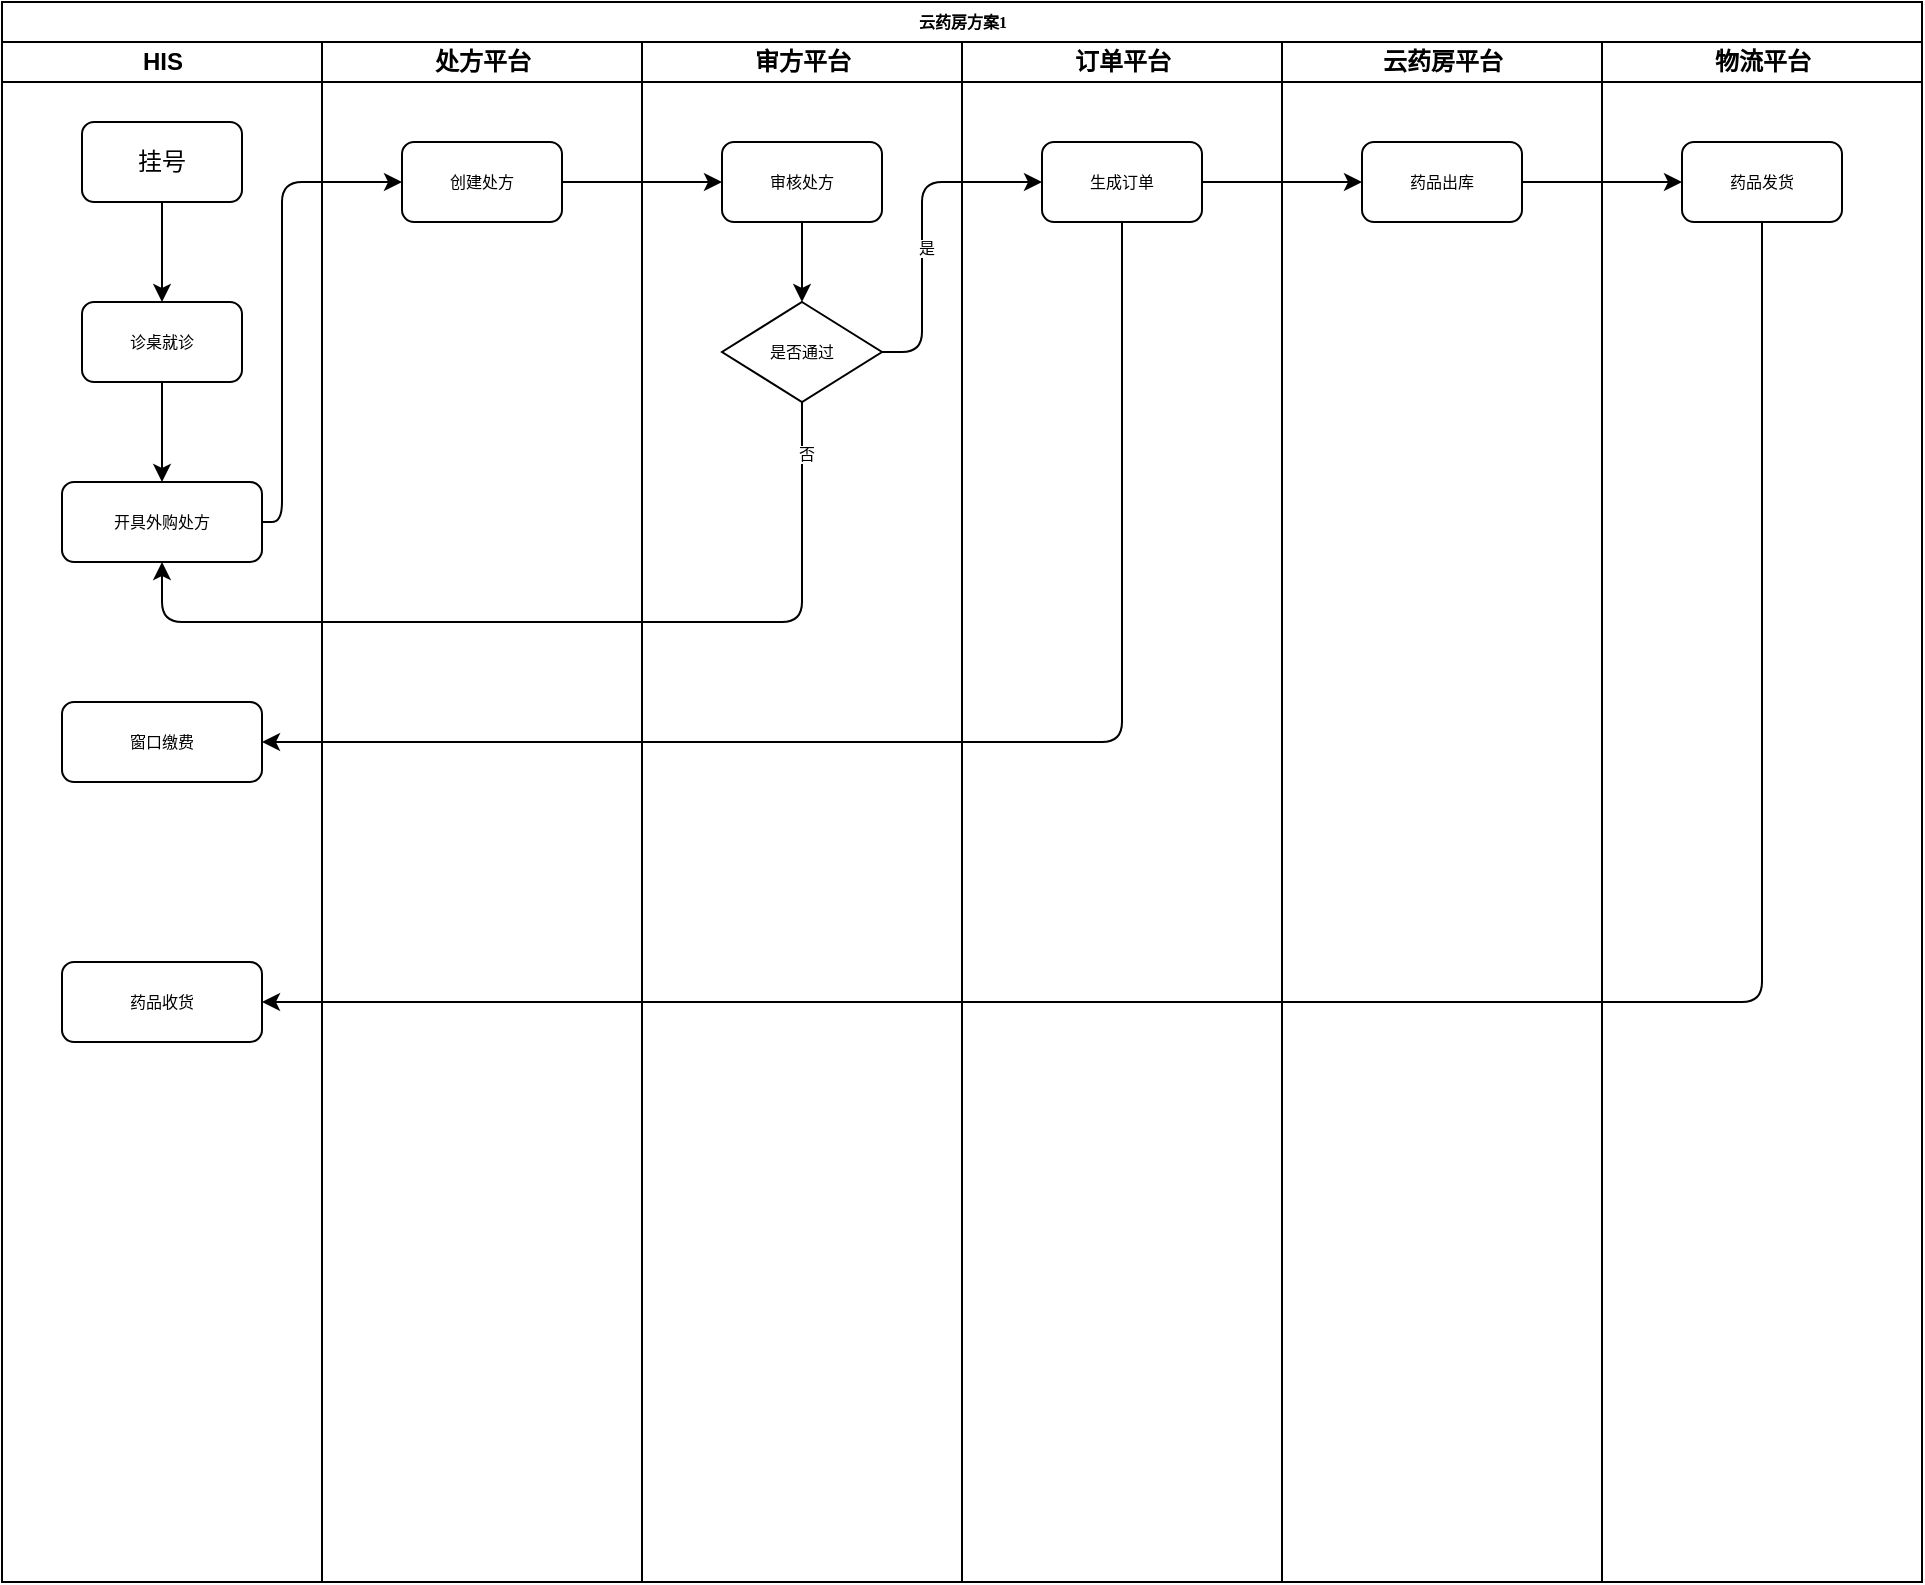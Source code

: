 <mxfile version="13.6.6" type="github" pages="2">
  <diagram name="方案1" id="74e2e168-ea6b-b213-b513-2b3c1d86103e">
    <mxGraphModel dx="1186" dy="718" grid="1" gridSize="10" guides="1" tooltips="1" connect="1" arrows="1" fold="1" page="1" pageScale="1" pageWidth="1100" pageHeight="850" background="#ffffff" math="0" shadow="0">
      <root>
        <mxCell id="0" />
        <mxCell id="1" parent="0" />
        <mxCell id="77e6c97f196da883-1" value="云药房方案1" style="swimlane;html=1;childLayout=stackLayout;startSize=20;rounded=0;shadow=0;labelBackgroundColor=none;strokeWidth=1;fontFamily=Verdana;fontSize=8;align=center;" parent="1" vertex="1">
          <mxGeometry x="70" y="30" width="960" height="790" as="geometry" />
        </mxCell>
        <mxCell id="77e6c97f196da883-2" value="HIS" style="swimlane;html=1;startSize=20;" parent="77e6c97f196da883-1" vertex="1">
          <mxGeometry y="20" width="160" height="770" as="geometry">
            <mxRectangle y="20" width="30" height="730" as="alternateBounds" />
          </mxGeometry>
        </mxCell>
        <mxCell id="u5-p-G08B1uQsJCF8gnc-12" value="开具外购处方" style="rounded=1;whiteSpace=wrap;html=1;shadow=0;labelBackgroundColor=none;strokeWidth=1;fontFamily=Verdana;fontSize=8;align=center;spacing=2;" vertex="1" parent="77e6c97f196da883-2">
          <mxGeometry x="30" y="220" width="100" height="40" as="geometry" />
        </mxCell>
        <mxCell id="u5-p-G08B1uQsJCF8gnc-2" value="&lt;font style=&quot;font-size: 12px&quot;&gt;挂号&lt;/font&gt;" style="rounded=1;whiteSpace=wrap;html=1;shadow=0;labelBackgroundColor=none;strokeWidth=1;fontFamily=Verdana;fontSize=8;align=center;spacing=2;" vertex="1" parent="77e6c97f196da883-2">
          <mxGeometry x="40" y="40" width="80" height="40" as="geometry" />
        </mxCell>
        <mxCell id="u5-p-G08B1uQsJCF8gnc-3" value="诊桌就诊" style="rounded=1;whiteSpace=wrap;html=1;shadow=0;labelBackgroundColor=none;strokeWidth=1;fontFamily=Verdana;fontSize=8;align=center;spacing=2;" vertex="1" parent="77e6c97f196da883-2">
          <mxGeometry x="40" y="130" width="80" height="40" as="geometry" />
        </mxCell>
        <mxCell id="u5-p-G08B1uQsJCF8gnc-13" value="" style="endArrow=classic;html=1;fontSize=8;fontColor=#000000;exitX=0.5;exitY=1;exitDx=0;exitDy=0;" edge="1" parent="77e6c97f196da883-2" source="u5-p-G08B1uQsJCF8gnc-3" target="u5-p-G08B1uQsJCF8gnc-12">
          <mxGeometry width="50" height="50" relative="1" as="geometry">
            <mxPoint x="470" y="250" as="sourcePoint" />
            <mxPoint x="520" y="200" as="targetPoint" />
          </mxGeometry>
        </mxCell>
        <mxCell id="u5-p-G08B1uQsJCF8gnc-18" value="窗口缴费" style="rounded=1;whiteSpace=wrap;html=1;shadow=0;labelBackgroundColor=none;strokeWidth=1;fontFamily=Verdana;fontSize=8;align=center;spacing=2;" vertex="1" parent="77e6c97f196da883-2">
          <mxGeometry x="30" y="330" width="100" height="40" as="geometry" />
        </mxCell>
        <mxCell id="u5-p-G08B1uQsJCF8gnc-31" value="药品收货" style="rounded=1;whiteSpace=wrap;html=1;shadow=0;labelBackgroundColor=none;strokeWidth=1;fontFamily=Verdana;fontSize=8;align=center;spacing=2;" vertex="1" parent="77e6c97f196da883-2">
          <mxGeometry x="30" y="460" width="100" height="40" as="geometry" />
        </mxCell>
        <mxCell id="77e6c97f196da883-3" value="处方平台" style="swimlane;html=1;startSize=20;" parent="77e6c97f196da883-1" vertex="1">
          <mxGeometry x="160" y="20" width="160" height="770" as="geometry" />
        </mxCell>
        <mxCell id="u5-p-G08B1uQsJCF8gnc-9" value="创建处方" style="rounded=1;whiteSpace=wrap;html=1;shadow=0;labelBackgroundColor=none;strokeWidth=1;fontFamily=Verdana;fontSize=8;align=center;spacing=2;" vertex="1" parent="77e6c97f196da883-3">
          <mxGeometry x="40" y="50" width="80" height="40" as="geometry" />
        </mxCell>
        <mxCell id="77e6c97f196da883-4" value="审方平台" style="swimlane;html=1;startSize=20;" parent="77e6c97f196da883-1" vertex="1">
          <mxGeometry x="320" y="20" width="160" height="770" as="geometry" />
        </mxCell>
        <mxCell id="u5-p-G08B1uQsJCF8gnc-14" value="审核处方" style="rounded=1;whiteSpace=wrap;html=1;shadow=0;labelBackgroundColor=none;strokeWidth=1;fontFamily=Verdana;fontSize=8;align=center;spacing=2;" vertex="1" parent="77e6c97f196da883-4">
          <mxGeometry x="40" y="50" width="80" height="40" as="geometry" />
        </mxCell>
        <mxCell id="u5-p-G08B1uQsJCF8gnc-16" value="是否通过" style="rhombus;whiteSpace=wrap;html=1;rounded=0;shadow=0;labelBackgroundColor=none;strokeWidth=1;fontFamily=Verdana;fontSize=8;align=center;" vertex="1" parent="77e6c97f196da883-4">
          <mxGeometry x="40" y="130" width="80" height="50" as="geometry" />
        </mxCell>
        <mxCell id="u5-p-G08B1uQsJCF8gnc-17" value="" style="endArrow=classic;html=1;fontSize=8;fontColor=#000000;exitX=0.5;exitY=1;exitDx=0;exitDy=0;entryX=0.5;entryY=0;entryDx=0;entryDy=0;" edge="1" parent="77e6c97f196da883-4" source="u5-p-G08B1uQsJCF8gnc-14" target="u5-p-G08B1uQsJCF8gnc-16">
          <mxGeometry width="50" height="50" relative="1" as="geometry">
            <mxPoint x="150" y="250" as="sourcePoint" />
            <mxPoint x="200" y="200" as="targetPoint" />
          </mxGeometry>
        </mxCell>
        <mxCell id="77e6c97f196da883-5" value="订单平台" style="swimlane;html=1;startSize=20;" parent="77e6c97f196da883-1" vertex="1">
          <mxGeometry x="480" y="20" width="160" height="770" as="geometry" />
        </mxCell>
        <mxCell id="u5-p-G08B1uQsJCF8gnc-20" value="生成订单" style="rounded=1;whiteSpace=wrap;html=1;shadow=0;labelBackgroundColor=none;strokeWidth=1;fontFamily=Verdana;fontSize=8;align=center;spacing=2;" vertex="1" parent="77e6c97f196da883-5">
          <mxGeometry x="40" y="50" width="80" height="40" as="geometry" />
        </mxCell>
        <mxCell id="77e6c97f196da883-6" value="云药房平台" style="swimlane;html=1;startSize=20;" parent="77e6c97f196da883-1" vertex="1">
          <mxGeometry x="640" y="20" width="160" height="770" as="geometry" />
        </mxCell>
        <mxCell id="u5-p-G08B1uQsJCF8gnc-23" value="药品出库" style="rounded=1;whiteSpace=wrap;html=1;shadow=0;labelBackgroundColor=none;strokeWidth=1;fontFamily=Verdana;fontSize=8;align=center;spacing=2;" vertex="1" parent="77e6c97f196da883-6">
          <mxGeometry x="40" y="50" width="80" height="40" as="geometry" />
        </mxCell>
        <mxCell id="77e6c97f196da883-7" value="物流平台" style="swimlane;html=1;startSize=20;" parent="77e6c97f196da883-1" vertex="1">
          <mxGeometry x="800" y="20" width="160" height="770" as="geometry" />
        </mxCell>
        <mxCell id="u5-p-G08B1uQsJCF8gnc-25" value="药品发货" style="rounded=1;whiteSpace=wrap;html=1;shadow=0;labelBackgroundColor=none;strokeWidth=1;fontFamily=Verdana;fontSize=8;align=center;spacing=2;" vertex="1" parent="77e6c97f196da883-7">
          <mxGeometry x="40" y="50" width="80" height="40" as="geometry" />
        </mxCell>
        <mxCell id="u5-p-G08B1uQsJCF8gnc-10" value="" style="endArrow=classic;html=1;fontSize=8;fontColor=#000000;exitX=1;exitY=0.5;exitDx=0;exitDy=0;entryX=0;entryY=0.5;entryDx=0;entryDy=0;edgeStyle=orthogonalEdgeStyle;" edge="1" parent="77e6c97f196da883-1" source="u5-p-G08B1uQsJCF8gnc-12" target="u5-p-G08B1uQsJCF8gnc-9">
          <mxGeometry width="50" height="50" relative="1" as="geometry">
            <mxPoint x="470" y="310" as="sourcePoint" />
            <mxPoint x="520" y="260" as="targetPoint" />
            <Array as="points">
              <mxPoint x="140" y="260" />
              <mxPoint x="140" y="90" />
            </Array>
          </mxGeometry>
        </mxCell>
        <mxCell id="u5-p-G08B1uQsJCF8gnc-15" value="" style="endArrow=classic;html=1;fontSize=8;fontColor=#000000;exitX=1;exitY=0.5;exitDx=0;exitDy=0;entryX=0;entryY=0.5;entryDx=0;entryDy=0;" edge="1" parent="77e6c97f196da883-1" source="u5-p-G08B1uQsJCF8gnc-9" target="u5-p-G08B1uQsJCF8gnc-14">
          <mxGeometry width="50" height="50" relative="1" as="geometry">
            <mxPoint x="470" y="270" as="sourcePoint" />
            <mxPoint x="520" y="220" as="targetPoint" />
          </mxGeometry>
        </mxCell>
        <mxCell id="u5-p-G08B1uQsJCF8gnc-21" value="" style="endArrow=classic;html=1;fontSize=8;fontColor=#000000;exitX=1;exitY=0.5;exitDx=0;exitDy=0;entryX=0;entryY=0.5;entryDx=0;entryDy=0;edgeStyle=orthogonalEdgeStyle;" edge="1" parent="77e6c97f196da883-1" source="u5-p-G08B1uQsJCF8gnc-16" target="u5-p-G08B1uQsJCF8gnc-20">
          <mxGeometry width="50" height="50" relative="1" as="geometry">
            <mxPoint x="470" y="270" as="sourcePoint" />
            <mxPoint x="520" y="220" as="targetPoint" />
            <Array as="points">
              <mxPoint x="460" y="175" />
              <mxPoint x="460" y="90" />
            </Array>
          </mxGeometry>
        </mxCell>
        <mxCell id="u5-p-G08B1uQsJCF8gnc-22" value="是" style="edgeLabel;html=1;align=center;verticalAlign=middle;resizable=0;points=[];fontSize=8;fontColor=#000000;" vertex="1" connectable="0" parent="u5-p-G08B1uQsJCF8gnc-21">
          <mxGeometry x="-0.127" y="-2" relative="1" as="geometry">
            <mxPoint as="offset" />
          </mxGeometry>
        </mxCell>
        <mxCell id="u5-p-G08B1uQsJCF8gnc-24" value="" style="endArrow=classic;html=1;fontSize=8;fontColor=#000000;exitX=1;exitY=0.5;exitDx=0;exitDy=0;" edge="1" parent="77e6c97f196da883-1" source="u5-p-G08B1uQsJCF8gnc-20" target="u5-p-G08B1uQsJCF8gnc-23">
          <mxGeometry width="50" height="50" relative="1" as="geometry">
            <mxPoint x="470" y="270" as="sourcePoint" />
            <mxPoint x="520" y="220" as="targetPoint" />
          </mxGeometry>
        </mxCell>
        <mxCell id="u5-p-G08B1uQsJCF8gnc-26" value="" style="endArrow=classic;html=1;fontSize=8;fontColor=#000000;exitX=1;exitY=0.5;exitDx=0;exitDy=0;entryX=0;entryY=0.5;entryDx=0;entryDy=0;" edge="1" parent="77e6c97f196da883-1" source="u5-p-G08B1uQsJCF8gnc-23" target="u5-p-G08B1uQsJCF8gnc-25">
          <mxGeometry width="50" height="50" relative="1" as="geometry">
            <mxPoint x="470" y="270" as="sourcePoint" />
            <mxPoint x="520" y="220" as="targetPoint" />
          </mxGeometry>
        </mxCell>
        <mxCell id="u5-p-G08B1uQsJCF8gnc-27" value="" style="endArrow=classic;html=1;fontSize=8;fontColor=#000000;entryX=0.5;entryY=1;entryDx=0;entryDy=0;exitX=0.5;exitY=1;exitDx=0;exitDy=0;edgeStyle=orthogonalEdgeStyle;" edge="1" parent="77e6c97f196da883-1" source="u5-p-G08B1uQsJCF8gnc-16" target="u5-p-G08B1uQsJCF8gnc-12">
          <mxGeometry width="50" height="50" relative="1" as="geometry">
            <mxPoint x="470" y="280" as="sourcePoint" />
            <mxPoint x="520" y="230" as="targetPoint" />
            <Array as="points">
              <mxPoint x="400" y="310" />
              <mxPoint x="80" y="310" />
            </Array>
          </mxGeometry>
        </mxCell>
        <mxCell id="u5-p-G08B1uQsJCF8gnc-28" value="否" style="edgeLabel;html=1;align=center;verticalAlign=middle;resizable=0;points=[];fontSize=8;fontColor=#000000;" vertex="1" connectable="0" parent="u5-p-G08B1uQsJCF8gnc-27">
          <mxGeometry x="-0.887" y="2" relative="1" as="geometry">
            <mxPoint as="offset" />
          </mxGeometry>
        </mxCell>
        <mxCell id="u5-p-G08B1uQsJCF8gnc-29" value="" style="endArrow=classic;html=1;fontSize=8;fontColor=#000000;exitX=0.5;exitY=1;exitDx=0;exitDy=0;entryX=1;entryY=0.5;entryDx=0;entryDy=0;edgeStyle=orthogonalEdgeStyle;" edge="1" parent="77e6c97f196da883-1" source="u5-p-G08B1uQsJCF8gnc-20" target="u5-p-G08B1uQsJCF8gnc-18">
          <mxGeometry width="50" height="50" relative="1" as="geometry">
            <mxPoint x="470" y="320" as="sourcePoint" />
            <mxPoint x="520" y="270" as="targetPoint" />
          </mxGeometry>
        </mxCell>
        <mxCell id="u5-p-G08B1uQsJCF8gnc-32" value="" style="endArrow=classic;html=1;fontSize=8;fontColor=#000000;entryX=1;entryY=0.5;entryDx=0;entryDy=0;exitX=0.5;exitY=1;exitDx=0;exitDy=0;edgeStyle=orthogonalEdgeStyle;" edge="1" parent="77e6c97f196da883-1" source="u5-p-G08B1uQsJCF8gnc-25" target="u5-p-G08B1uQsJCF8gnc-31">
          <mxGeometry width="50" height="50" relative="1" as="geometry">
            <mxPoint x="470" y="400" as="sourcePoint" />
            <mxPoint x="520" y="350" as="targetPoint" />
          </mxGeometry>
        </mxCell>
        <mxCell id="u5-p-G08B1uQsJCF8gnc-8" value="" style="endArrow=classic;html=1;fontSize=8;fontColor=#000000;exitX=0.5;exitY=1;exitDx=0;exitDy=0;" edge="1" parent="1" source="u5-p-G08B1uQsJCF8gnc-2">
          <mxGeometry width="50" height="50" relative="1" as="geometry">
            <mxPoint x="160" y="310" as="sourcePoint" />
            <mxPoint x="150" y="180" as="targetPoint" />
          </mxGeometry>
        </mxCell>
      </root>
    </mxGraphModel>
  </diagram>
  <diagram id="p84tSxE2KSRWnRdwE1Py" name="第 2 页">
    <mxGraphModel dx="1186" dy="718" grid="1" gridSize="10" guides="1" tooltips="1" connect="1" arrows="1" fold="1" page="1" pageScale="1" pageWidth="827" pageHeight="1169" math="0" shadow="0">
      <root>
        <mxCell id="RDzAwzeQMqQq3uezDS0O-0" />
        <mxCell id="RDzAwzeQMqQq3uezDS0O-1" parent="RDzAwzeQMqQq3uezDS0O-0" />
      </root>
    </mxGraphModel>
  </diagram>
</mxfile>
